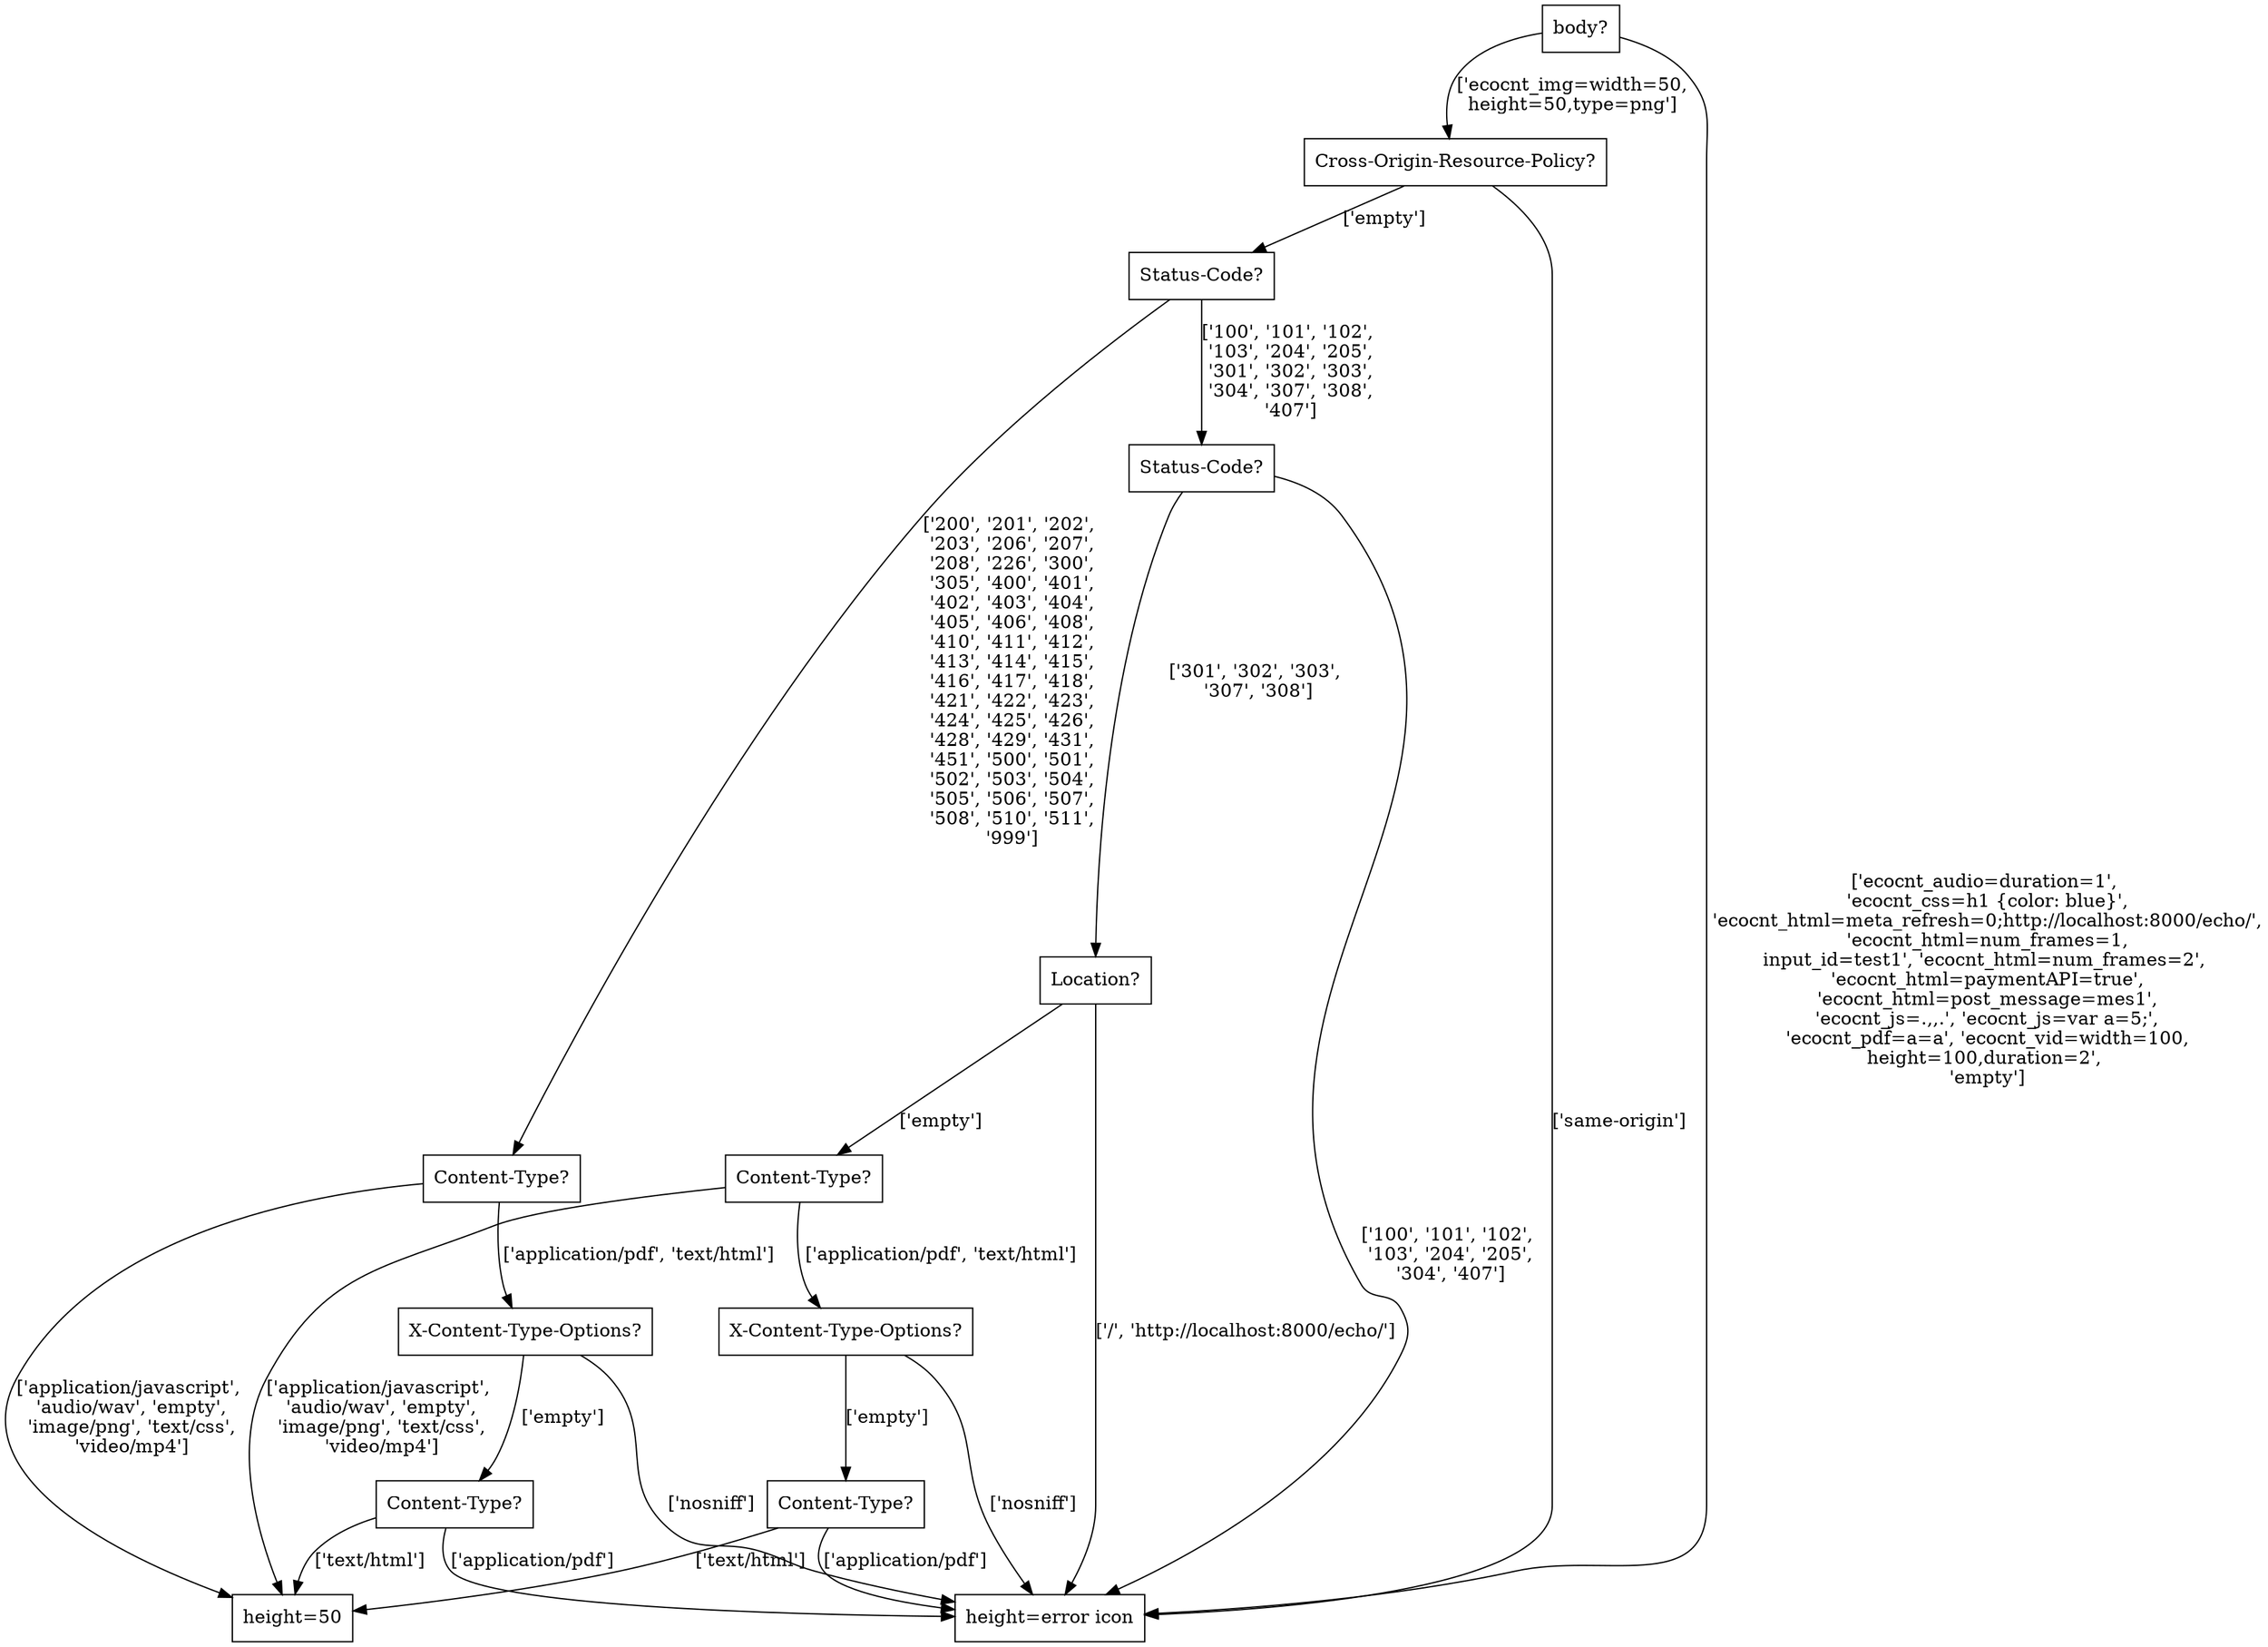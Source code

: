 digraph tree {
    "body?0" [shape=box, label="body?"];
    "Cross-Origin-Resource-Policy?1" [shape=box, label="Cross-Origin-Resource-Policy?"];
    "Status-Code?2" [shape=box, label="Status-Code?"];
    "Content-Type?3" [shape=box, label="Content-Type?"];
    "width=50" [shape=box, label="height=50"];
    "X-Content-Type-Options?4" [shape=box, label="X-Content-Type-Options?"];
    "Content-Type?5" [shape=box, label="Content-Type?"];
    "width=50" [shape=box, label="height=50"];
    "width=error icon" [shape=box, label="height=error icon"];
    "width=error icon" [shape=box, label="height=error icon"];
    "Status-Code?6" [shape=box, label="Status-Code?"];
    "Location?7" [shape=box, label="Location?"];
    "Content-Type?8" [shape=box, label="Content-Type?"];
    "width=50" [shape=box, label="height=50"];
    "X-Content-Type-Options?9" [shape=box, label="X-Content-Type-Options?"];
    "Content-Type?10" [shape=box, label="Content-Type?"];
    "width=50" [shape=box, label="height=50"];
    "width=error icon" [shape=box, label="height=error icon"];
    "width=error icon" [shape=box, label="height=error icon"];
    "width=error icon" [shape=box, label="height=error icon"];
    "width=error icon" [shape=box, label="height=error icon"];
    "width=error icon" [shape=box, label="height=error icon"];
    "width=error icon" [shape=box, label="height=error icon"];
    "body?0" -> "Cross-Origin-Resource-Policy?1" [label="['ecocnt_img=width=50,
height=50,type=png']"];
    "body?0" -> "width=error icon" [label="['ecocnt_audio=duration=1',
 'ecocnt_css=h1 {color: blue}',
 'ecocnt_html=meta_refresh=0;http://localhost:8000/echo/',
 'ecocnt_html=num_frames=1,
input_id=test1', 'ecocnt_html=num_frames=2',
 'ecocnt_html=paymentAPI=true',
 'ecocnt_html=post_message=mes1',
 'ecocnt_js=.,,.', 'ecocnt_js=var a=5;',
 'ecocnt_pdf=a=a', 'ecocnt_vid=width=100,
height=100,duration=2',
 'empty']"];
    "Cross-Origin-Resource-Policy?1" -> "Status-Code?2" [label="['empty']"];
    "Cross-Origin-Resource-Policy?1" -> "width=error icon" [label="['same-origin']"];
    "Status-Code?2" -> "Content-Type?3" [label="['200', '201', '202',
 '203', '206', '207',
 '208', '226', '300',
 '305', '400', '401',
 '402', '403', '404',
 '405', '406', '408',
 '410', '411', '412',
 '413', '414', '415',
 '416', '417', '418',
 '421', '422', '423',
 '424', '425', '426',
 '428', '429', '431',
 '451', '500', '501',
 '502', '503', '504',
 '505', '506', '507',
 '508', '510', '511',
 '999']"];
    "Status-Code?2" -> "Status-Code?6" [label="['100', '101', '102',
 '103', '204', '205',
 '301', '302', '303',
 '304', '307', '308',
 '407']"];
    "Content-Type?3" -> "width=50" [label="['application/javascript',
 'audio/wav', 'empty',
 'image/png', 'text/css',
 'video/mp4']"];
    "Content-Type?3" -> "X-Content-Type-Options?4" [label="['application/pdf', 'text/html']"];
    "X-Content-Type-Options?4" -> "Content-Type?5" [label="['empty']"];
    "X-Content-Type-Options?4" -> "width=error icon" [label="['nosniff']"];
    "Content-Type?5" -> "width=50" [label="['text/html']"];
    "Content-Type?5" -> "width=error icon" [label="['application/pdf']"];
    "Status-Code?6" -> "Location?7" [label="['301', '302', '303',
 '307', '308']"];
    "Status-Code?6" -> "width=error icon" [label="['100', '101', '102',
 '103', '204', '205',
 '304', '407']"];
    "Location?7" -> "Content-Type?8" [label="['empty']"];
    "Location?7" -> "width=error icon" [label="['/', 'http://localhost:8000/echo/']"];
    "Content-Type?8" -> "width=50" [label="['application/javascript',
 'audio/wav', 'empty',
 'image/png', 'text/css',
 'video/mp4']"];
    "Content-Type?8" -> "X-Content-Type-Options?9" [label="['application/pdf', 'text/html']"];
    "X-Content-Type-Options?9" -> "Content-Type?10" [label="['empty']"];
    "X-Content-Type-Options?9" -> "width=error icon" [label="['nosniff']"];
    "Content-Type?10" -> "width=50" [label="['text/html']"];
    "Content-Type?10" -> "width=error icon" [label="['application/pdf']"];
}
